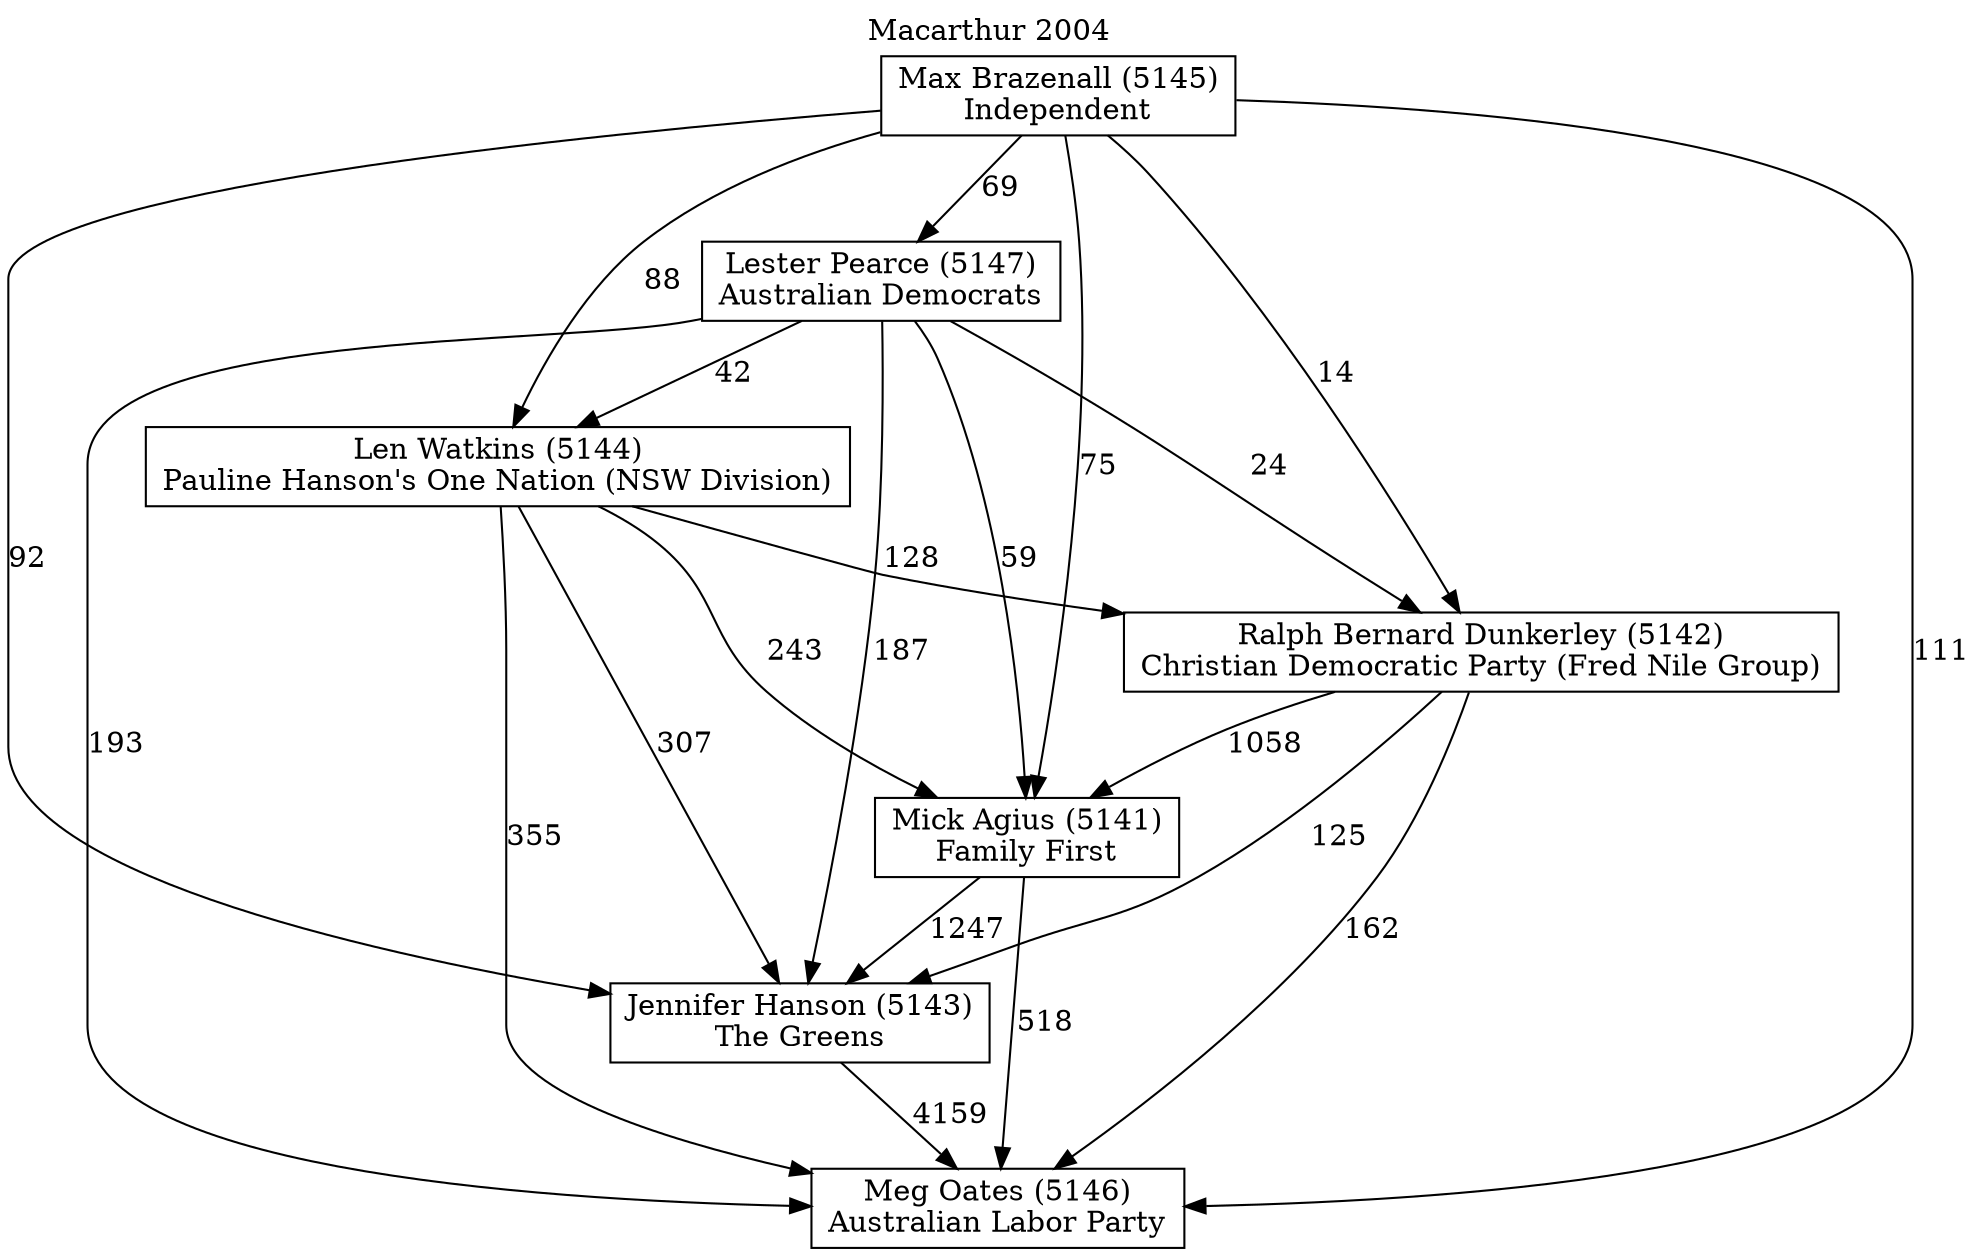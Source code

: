 // House preference flow
digraph "Meg Oates (5146)_Macarthur_2004" {
	graph [label="Macarthur 2004" labelloc=t mclimit=10]
	node [shape=box]
	"Jennifer Hanson (5143)" [label="Jennifer Hanson (5143)
The Greens"]
	"Len Watkins (5144)" [label="Len Watkins (5144)
Pauline Hanson's One Nation (NSW Division)"]
	"Lester Pearce (5147)" [label="Lester Pearce (5147)
Australian Democrats"]
	"Max Brazenall (5145)" [label="Max Brazenall (5145)
Independent"]
	"Meg Oates (5146)" [label="Meg Oates (5146)
Australian Labor Party"]
	"Mick Agius (5141)" [label="Mick Agius (5141)
Family First"]
	"Ralph Bernard Dunkerley (5142)" [label="Ralph Bernard Dunkerley (5142)
Christian Democratic Party (Fred Nile Group)"]
	"Jennifer Hanson (5143)" -> "Meg Oates (5146)" [label=4159]
	"Len Watkins (5144)" -> "Jennifer Hanson (5143)" [label=307]
	"Len Watkins (5144)" -> "Meg Oates (5146)" [label=355]
	"Len Watkins (5144)" -> "Mick Agius (5141)" [label=243]
	"Len Watkins (5144)" -> "Ralph Bernard Dunkerley (5142)" [label=128]
	"Lester Pearce (5147)" -> "Jennifer Hanson (5143)" [label=187]
	"Lester Pearce (5147)" -> "Len Watkins (5144)" [label=42]
	"Lester Pearce (5147)" -> "Meg Oates (5146)" [label=193]
	"Lester Pearce (5147)" -> "Mick Agius (5141)" [label=59]
	"Lester Pearce (5147)" -> "Ralph Bernard Dunkerley (5142)" [label=24]
	"Max Brazenall (5145)" -> "Jennifer Hanson (5143)" [label=92]
	"Max Brazenall (5145)" -> "Len Watkins (5144)" [label=88]
	"Max Brazenall (5145)" -> "Lester Pearce (5147)" [label=69]
	"Max Brazenall (5145)" -> "Meg Oates (5146)" [label=111]
	"Max Brazenall (5145)" -> "Mick Agius (5141)" [label=75]
	"Max Brazenall (5145)" -> "Ralph Bernard Dunkerley (5142)" [label=14]
	"Mick Agius (5141)" -> "Jennifer Hanson (5143)" [label=1247]
	"Mick Agius (5141)" -> "Meg Oates (5146)" [label=518]
	"Ralph Bernard Dunkerley (5142)" -> "Jennifer Hanson (5143)" [label=125]
	"Ralph Bernard Dunkerley (5142)" -> "Meg Oates (5146)" [label=162]
	"Ralph Bernard Dunkerley (5142)" -> "Mick Agius (5141)" [label=1058]
}
